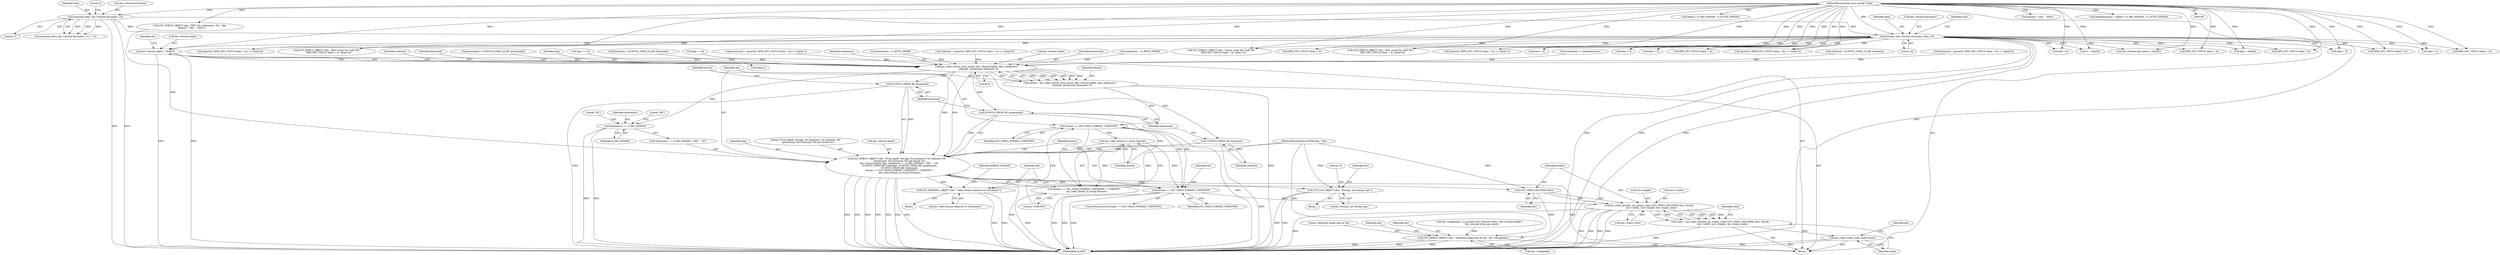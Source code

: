 digraph "0_gstreamer_4cb1bcf1422bbcd79c0f683edb7ee85e3f7a31fe_0@pointer" {
"1000184" [label="(Call,dec->format.depth = data[1])"];
"1000153" [label="(Call,memcpy (dec->format.descriptor, data, 16))"];
"1000141" [label="(Call,memcmp (data, dec->format.descriptor, 13))"];
"1000112" [label="(MethodParameterIn,const guint8 * data)"];
"1000387" [label="(Call,gst_video_format_from_masks (dec->format.depth, bpp, endianness,\n      redmask, greenmask, bluemask, 0))"];
"1000385" [label="(Call,format = gst_video_format_from_masks (dec->format.depth, bpp, endianness,\n      redmask, greenmask, bluemask, 0))"];
"1000421" [label="(Call,format == GST_VIDEO_FORMAT_UNKNOWN)"];
"1000425" [label="(Call,gst_video_format_to_string (format))"];
"1000399" [label="(Call,GST_DEBUG_OBJECT (dec, \"From depth: %d bpp: %u endianess: %s redmask: %X \"\n      \"greenmask: %X bluemask: %X got format %s\",\n      dec->format.depth, bpp, endianness == G_BIG_ENDIAN ? \"BE\" : \"LE\",\n      GUINT32_FROM_BE (redmask), GUINT32_FROM_BE (greenmask),\n      GUINT32_FROM_BE (bluemask),\n      format == GST_VIDEO_FORMAT_UNKNOWN ? \"UNKOWN\" :\n      gst_video_format_to_string (format)))"];
"1000432" [label="(Call,GST_WARNING_OBJECT (dec, \"Video format unknown to GStreamer\"))"];
"1000446" [label="(Call,GST_LOG_OBJECT (dec, \"Parsing, not setting caps\"))"];
"1000454" [label="(Call,GST_VIDEO_DECODER (dec))"];
"1000453" [label="(Call,gst_video_decoder_set_output_state (GST_VIDEO_DECODER (dec), format,\n      rect->width, rect->height, dec->input_state))"];
"1000451" [label="(Call,state = gst_video_decoder_set_output_state (GST_VIDEO_DECODER (dec), format,\n      rect->width, rect->height, dec->input_state))"];
"1000466" [label="(Call,gst_video_codec_state_unref (state))"];
"1000494" [label="(Call,GST_DEBUG_OBJECT (dec, \"Allocated image data at %p\", dec->imagedata))"];
"1000420" [label="(Call,format == GST_VIDEO_FORMAT_UNKNOWN ? \"UNKOWN\" :\n      gst_video_format_to_string (format))"];
"1000428" [label="(Call,format == GST_VIDEO_FORMAT_UNKNOWN)"];
"1000409" [label="(Call,endianness == G_BIG_ENDIAN)"];
"1000414" [label="(Call,GUINT32_FROM_BE (redmask))"];
"1000416" [label="(Call,GUINT32_FROM_BE (greenmask))"];
"1000418" [label="(Call,GUINT32_FROM_BE (bluemask))"];
"1000457" [label="(Call,rect->width)"];
"1000142" [label="(Identifier,data)"];
"1000287" [label="(Call,RFB_GET_UINT16 (data + 6))"];
"1000148" [label="(Literal,13)"];
"1000316" [label="(Call,GST_DEBUG_OBJECT (dec, \"Green: mask %d, shift %d\",\n      RFB_GET_UINT16 (data + 6), data[11]))"];
"1000185" [label="(Call,dec->format.depth)"];
"1000351" [label="(Call,endianness = G_BYTE_ORDER)"];
"1000369" [label="(Call,endianness != dataendianness)"];
"1000429" [label="(Identifier,format)"];
"1000110" [label="(MethodParameterIn,GstVMncDec * dec)"];
"1000387" [label="(Call,gst_video_format_from_masks (dec->format.depth, bpp, endianness,\n      redmask, greenmask, bluemask, 0))"];
"1000373" [label="(Call,redmask = GUINT32_SWAP_LE_BE (redmask))"];
"1000294" [label="(Call,bluemask = (guint32) (RFB_GET_UINT16 (data + 8)) << data[12])"];
"1000320" [label="(Call,data + 6)"];
"1000395" [label="(Identifier,redmask)"];
"1000422" [label="(Identifier,format)"];
"1000413" [label="(Literal,\"LE\")"];
"1000397" [label="(Identifier,bluemask)"];
"1000463" [label="(Call,dec->input_state)"];
"1000497" [label="(Call,dec->imagedata)"];
"1000377" [label="(Call,greenmask = GUINT32_SWAP_LE_BE (greenmask))"];
"1000284" [label="(Call,(guint32) (RFB_GET_UINT16 (data + 6)) << data[11])"];
"1000410" [label="(Identifier,endianness)"];
"1000276" [label="(Call,data + 4)"];
"1000272" [label="(Call,(guint32) (RFB_GET_UINT16 (data + 4)) << data[10])"];
"1000425" [label="(Call,gst_video_format_to_string (format))"];
"1000204" [label="(Call,data[2] ? G_BIG_ENDIAN : G_LITTLE_ENDIAN)"];
"1000329" [label="(Call,RFB_GET_UINT16 (data + 8))"];
"1000386" [label="(Identifier,format)"];
"1000385" [label="(Call,format = gst_video_format_from_masks (dec->format.depth, bpp, endianness,\n      redmask, greenmask, bluemask, 0))"];
"1000420" [label="(Call,format == GST_VIDEO_FORMAT_UNKNOWN ? \"UNKOWN\" :\n      gst_video_format_to_string (format))"];
"1000407" [label="(Identifier,bpp)"];
"1000423" [label="(Identifier,GST_VIDEO_FORMAT_UNKNOWN)"];
"1000300" [label="(Call,data + 8)"];
"1000154" [label="(Call,dec->format.descriptor)"];
"1000447" [label="(Identifier,dec)"];
"1000336" [label="(Call,GST_DEBUG_OBJECT (dec, \"BPP: %d. endianness: %s\", bpp,\n      data[2] ? \"big\" : \"little\"))"];
"1000190" [label="(Call,data[1])"];
"1000467" [label="(Identifier,state)"];
"1000193" [label="(Call,dec->format.big_endian = data[2])"];
"1000401" [label="(Literal,\"From depth: %d bpp: %u endianess: %s redmask: %X \"\n      \"greenmask: %X bluemask: %X got format %s\")"];
"1000451" [label="(Call,state = gst_video_decoder_set_output_state (GST_VIDEO_DECODER (dec), format,\n      rect->width, rect->height, dec->input_state))"];
"1000466" [label="(Call,gst_video_codec_state_unref (state))"];
"1000296" [label="(Call,(guint32) (RFB_GET_UINT16 (data + 8)) << data[12])"];
"1000496" [label="(Literal,\"Allocated image data at %p\")"];
"1000432" [label="(Call,GST_WARNING_OBJECT (dec, \"Video format unknown to GStreamer\"))"];
"1000433" [label="(Identifier,dec)"];
"1000299" [label="(Call,RFB_GET_UINT16 (data + 8))"];
"1000288" [label="(Call,data + 6)"];
"1000153" [label="(Call,memcpy (dec->format.descriptor, data, 16))"];
"1000494" [label="(Call,GST_DEBUG_OBJECT (dec, \"Allocated image data at %p\", dec->imagedata))"];
"1000160" [label="(Literal,16)"];
"1000326" [label="(Call,GST_DEBUG_OBJECT (dec, \"Blue: mask %d, shift %d\",\n      RFB_GET_UINT16 (data + 8), data[12]))"];
"1000165" [label="(Identifier,rect)"];
"1000456" [label="(Identifier,format)"];
"1000393" [label="(Identifier,bpp)"];
"1000431" [label="(Block,)"];
"1000400" [label="(Identifier,dec)"];
"1000417" [label="(Identifier,greenmask)"];
"1000430" [label="(Identifier,GST_VIDEO_FORMAT_UNKNOWN)"];
"1000415" [label="(Identifier,redmask)"];
"1000306" [label="(Call,GST_DEBUG_OBJECT (dec, \"Red: mask %d, shift %d\",\n      RFB_GET_UINT16 (data + 4), data[10]))"];
"1000414" [label="(Call,GUINT32_FROM_BE (redmask))"];
"1000416" [label="(Call,GUINT32_FROM_BE (greenmask))"];
"1000330" [label="(Call,data + 8)"];
"1000402" [label="(Call,dec->format.depth)"];
"1000446" [label="(Call,GST_LOG_OBJECT (dec, \"Parsing, not setting caps\"))"];
"1000503" [label="(Identifier,dec)"];
"1000159" [label="(Identifier,data)"];
"1000140" [label="(Call,memcmp (data, dec->format.descriptor, 13) == 0)"];
"1000408" [label="(Call,endianness == G_BIG_ENDIAN ? \"BE\" : \"LE\")"];
"1000427" [label="(ControlStructure,if (format == GST_VIDEO_FORMAT_UNKNOWN))"];
"1000454" [label="(Call,GST_VIDEO_DECODER (dec))"];
"1000411" [label="(Identifier,G_BIG_ENDIAN)"];
"1000439" [label="(Identifier,dec)"];
"1000424" [label="(Literal,\"UNKOWN\")"];
"1000470" [label="(Identifier,dec)"];
"1000436" [label="(Identifier,ERROR_INVALID)"];
"1000356" [label="(Call,bpp == 16)"];
"1000381" [label="(Call,bluemask = GUINT32_SWAP_LE_BE (bluemask))"];
"1000412" [label="(Literal,\"BE\")"];
"1000455" [label="(Identifier,dec)"];
"1000115" [label="(Block,)"];
"1000319" [label="(Call,RFB_GET_UINT16 (data + 6))"];
"1000495" [label="(Identifier,dec)"];
"1000445" [label="(Block,)"];
"1000347" [label="(Call,bpp == 8)"];
"1000210" [label="(Call,tc = data[3])"];
"1000519" [label="(MethodReturn,RET)"];
"1000421" [label="(Call,format == GST_VIDEO_FORMAT_UNKNOWN)"];
"1000434" [label="(Literal,\"Video format unknown to GStreamer\")"];
"1000282" [label="(Call,greenmask = (guint32) (RFB_GET_UINT16 (data + 6)) << data[11])"];
"1000399" [label="(Call,GST_DEBUG_OBJECT (dec, \"From depth: %d bpp: %u endianess: %s redmask: %X \"\n      \"greenmask: %X bluemask: %X got format %s\",\n      dec->format.depth, bpp, endianness == G_BIG_ENDIAN ? \"BE\" : \"LE\",\n      GUINT32_FROM_BE (redmask), GUINT32_FROM_BE (greenmask),\n      GUINT32_FROM_BE (bluemask),\n      format == GST_VIDEO_FORMAT_UNKNOWN ? \"UNKOWN\" :\n      gst_video_format_to_string (format)))"];
"1000448" [label="(Literal,\"Parsing, not setting caps\")"];
"1000309" [label="(Call,RFB_GET_UINT16 (data + 4))"];
"1000450" [label="(Literal,16)"];
"1000112" [label="(MethodParameterIn,const guint8 * data)"];
"1000340" [label="(Call,data[2] ? \"big\" : \"little\")"];
"1000275" [label="(Call,RFB_GET_UINT16 (data + 4))"];
"1000149" [label="(Literal,0)"];
"1000196" [label="(Identifier,dec)"];
"1000426" [label="(Identifier,format)"];
"1000179" [label="(Call,bpp = data[0])"];
"1000394" [label="(Identifier,endianness)"];
"1000409" [label="(Call,endianness == G_BIG_ENDIAN)"];
"1000398" [label="(Literal,0)"];
"1000360" [label="(Call,endianness = G_BYTE_ORDER)"];
"1000472" [label="(Call,dec->imagedata = g_malloc0 (dec->format.width * dec->format.height *\n       dec->format.bytes_per_pixel))"];
"1000453" [label="(Call,gst_video_decoder_set_output_state (GST_VIDEO_DECODER (dec), format,\n      rect->width, rect->height, dec->input_state))"];
"1000270" [label="(Call,redmask = (guint32) (RFB_GET_UINT16 (data + 4)) << data[10])"];
"1000419" [label="(Identifier,bluemask)"];
"1000202" [label="(Call,dataendianness = data[2] ? G_BIG_ENDIAN : G_LITTLE_ENDIAN)"];
"1000452" [label="(Identifier,state)"];
"1000388" [label="(Call,dec->format.depth)"];
"1000143" [label="(Call,dec->format.descriptor)"];
"1000396" [label="(Identifier,greenmask)"];
"1000428" [label="(Call,format == GST_VIDEO_FORMAT_UNKNOWN)"];
"1000460" [label="(Call,rect->height)"];
"1000141" [label="(Call,memcmp (data, dec->format.descriptor, 13))"];
"1000310" [label="(Call,data + 4)"];
"1000184" [label="(Call,dec->format.depth = data[1])"];
"1000418" [label="(Call,GUINT32_FROM_BE (bluemask))"];
"1000184" -> "1000115"  [label="AST: "];
"1000184" -> "1000190"  [label="CFG: "];
"1000185" -> "1000184"  [label="AST: "];
"1000190" -> "1000184"  [label="AST: "];
"1000196" -> "1000184"  [label="CFG: "];
"1000184" -> "1000519"  [label="DDG: "];
"1000184" -> "1000519"  [label="DDG: "];
"1000153" -> "1000184"  [label="DDG: "];
"1000112" -> "1000184"  [label="DDG: "];
"1000184" -> "1000387"  [label="DDG: "];
"1000153" -> "1000115"  [label="AST: "];
"1000153" -> "1000160"  [label="CFG: "];
"1000154" -> "1000153"  [label="AST: "];
"1000159" -> "1000153"  [label="AST: "];
"1000160" -> "1000153"  [label="AST: "];
"1000165" -> "1000153"  [label="CFG: "];
"1000153" -> "1000519"  [label="DDG: "];
"1000153" -> "1000519"  [label="DDG: "];
"1000153" -> "1000519"  [label="DDG: "];
"1000141" -> "1000153"  [label="DDG: "];
"1000141" -> "1000153"  [label="DDG: "];
"1000112" -> "1000153"  [label="DDG: "];
"1000153" -> "1000179"  [label="DDG: "];
"1000153" -> "1000193"  [label="DDG: "];
"1000153" -> "1000210"  [label="DDG: "];
"1000153" -> "1000275"  [label="DDG: "];
"1000153" -> "1000276"  [label="DDG: "];
"1000153" -> "1000272"  [label="DDG: "];
"1000153" -> "1000287"  [label="DDG: "];
"1000153" -> "1000288"  [label="DDG: "];
"1000153" -> "1000284"  [label="DDG: "];
"1000153" -> "1000299"  [label="DDG: "];
"1000153" -> "1000300"  [label="DDG: "];
"1000153" -> "1000296"  [label="DDG: "];
"1000153" -> "1000309"  [label="DDG: "];
"1000153" -> "1000310"  [label="DDG: "];
"1000153" -> "1000306"  [label="DDG: "];
"1000153" -> "1000319"  [label="DDG: "];
"1000153" -> "1000320"  [label="DDG: "];
"1000153" -> "1000316"  [label="DDG: "];
"1000153" -> "1000329"  [label="DDG: "];
"1000153" -> "1000330"  [label="DDG: "];
"1000153" -> "1000326"  [label="DDG: "];
"1000141" -> "1000140"  [label="AST: "];
"1000141" -> "1000148"  [label="CFG: "];
"1000142" -> "1000141"  [label="AST: "];
"1000143" -> "1000141"  [label="AST: "];
"1000148" -> "1000141"  [label="AST: "];
"1000149" -> "1000141"  [label="CFG: "];
"1000141" -> "1000519"  [label="DDG: "];
"1000141" -> "1000519"  [label="DDG: "];
"1000141" -> "1000140"  [label="DDG: "];
"1000141" -> "1000140"  [label="DDG: "];
"1000141" -> "1000140"  [label="DDG: "];
"1000112" -> "1000141"  [label="DDG: "];
"1000112" -> "1000109"  [label="AST: "];
"1000112" -> "1000519"  [label="DDG: "];
"1000112" -> "1000179"  [label="DDG: "];
"1000112" -> "1000193"  [label="DDG: "];
"1000112" -> "1000202"  [label="DDG: "];
"1000112" -> "1000204"  [label="DDG: "];
"1000112" -> "1000210"  [label="DDG: "];
"1000112" -> "1000275"  [label="DDG: "];
"1000112" -> "1000276"  [label="DDG: "];
"1000112" -> "1000272"  [label="DDG: "];
"1000112" -> "1000287"  [label="DDG: "];
"1000112" -> "1000288"  [label="DDG: "];
"1000112" -> "1000284"  [label="DDG: "];
"1000112" -> "1000299"  [label="DDG: "];
"1000112" -> "1000300"  [label="DDG: "];
"1000112" -> "1000296"  [label="DDG: "];
"1000112" -> "1000309"  [label="DDG: "];
"1000112" -> "1000310"  [label="DDG: "];
"1000112" -> "1000306"  [label="DDG: "];
"1000112" -> "1000319"  [label="DDG: "];
"1000112" -> "1000320"  [label="DDG: "];
"1000112" -> "1000316"  [label="DDG: "];
"1000112" -> "1000329"  [label="DDG: "];
"1000112" -> "1000330"  [label="DDG: "];
"1000112" -> "1000326"  [label="DDG: "];
"1000112" -> "1000336"  [label="DDG: "];
"1000112" -> "1000340"  [label="DDG: "];
"1000387" -> "1000385"  [label="AST: "];
"1000387" -> "1000398"  [label="CFG: "];
"1000388" -> "1000387"  [label="AST: "];
"1000393" -> "1000387"  [label="AST: "];
"1000394" -> "1000387"  [label="AST: "];
"1000395" -> "1000387"  [label="AST: "];
"1000396" -> "1000387"  [label="AST: "];
"1000397" -> "1000387"  [label="AST: "];
"1000398" -> "1000387"  [label="AST: "];
"1000385" -> "1000387"  [label="CFG: "];
"1000387" -> "1000385"  [label="DDG: "];
"1000387" -> "1000385"  [label="DDG: "];
"1000387" -> "1000385"  [label="DDG: "];
"1000387" -> "1000385"  [label="DDG: "];
"1000387" -> "1000385"  [label="DDG: "];
"1000387" -> "1000385"  [label="DDG: "];
"1000387" -> "1000385"  [label="DDG: "];
"1000356" -> "1000387"  [label="DDG: "];
"1000347" -> "1000387"  [label="DDG: "];
"1000360" -> "1000387"  [label="DDG: "];
"1000369" -> "1000387"  [label="DDG: "];
"1000351" -> "1000387"  [label="DDG: "];
"1000373" -> "1000387"  [label="DDG: "];
"1000270" -> "1000387"  [label="DDG: "];
"1000377" -> "1000387"  [label="DDG: "];
"1000282" -> "1000387"  [label="DDG: "];
"1000294" -> "1000387"  [label="DDG: "];
"1000381" -> "1000387"  [label="DDG: "];
"1000387" -> "1000399"  [label="DDG: "];
"1000387" -> "1000399"  [label="DDG: "];
"1000387" -> "1000409"  [label="DDG: "];
"1000387" -> "1000414"  [label="DDG: "];
"1000387" -> "1000416"  [label="DDG: "];
"1000387" -> "1000418"  [label="DDG: "];
"1000385" -> "1000115"  [label="AST: "];
"1000386" -> "1000385"  [label="AST: "];
"1000400" -> "1000385"  [label="CFG: "];
"1000385" -> "1000519"  [label="DDG: "];
"1000385" -> "1000421"  [label="DDG: "];
"1000421" -> "1000420"  [label="AST: "];
"1000421" -> "1000423"  [label="CFG: "];
"1000422" -> "1000421"  [label="AST: "];
"1000423" -> "1000421"  [label="AST: "];
"1000424" -> "1000421"  [label="CFG: "];
"1000426" -> "1000421"  [label="CFG: "];
"1000421" -> "1000425"  [label="DDG: "];
"1000421" -> "1000428"  [label="DDG: "];
"1000421" -> "1000428"  [label="DDG: "];
"1000425" -> "1000420"  [label="AST: "];
"1000425" -> "1000426"  [label="CFG: "];
"1000426" -> "1000425"  [label="AST: "];
"1000420" -> "1000425"  [label="CFG: "];
"1000425" -> "1000399"  [label="DDG: "];
"1000425" -> "1000420"  [label="DDG: "];
"1000425" -> "1000428"  [label="DDG: "];
"1000399" -> "1000115"  [label="AST: "];
"1000399" -> "1000420"  [label="CFG: "];
"1000400" -> "1000399"  [label="AST: "];
"1000401" -> "1000399"  [label="AST: "];
"1000402" -> "1000399"  [label="AST: "];
"1000407" -> "1000399"  [label="AST: "];
"1000408" -> "1000399"  [label="AST: "];
"1000414" -> "1000399"  [label="AST: "];
"1000416" -> "1000399"  [label="AST: "];
"1000418" -> "1000399"  [label="AST: "];
"1000420" -> "1000399"  [label="AST: "];
"1000429" -> "1000399"  [label="CFG: "];
"1000399" -> "1000519"  [label="DDG: "];
"1000399" -> "1000519"  [label="DDG: "];
"1000399" -> "1000519"  [label="DDG: "];
"1000399" -> "1000519"  [label="DDG: "];
"1000399" -> "1000519"  [label="DDG: "];
"1000399" -> "1000519"  [label="DDG: "];
"1000399" -> "1000519"  [label="DDG: "];
"1000399" -> "1000519"  [label="DDG: "];
"1000336" -> "1000399"  [label="DDG: "];
"1000110" -> "1000399"  [label="DDG: "];
"1000414" -> "1000399"  [label="DDG: "];
"1000416" -> "1000399"  [label="DDG: "];
"1000418" -> "1000399"  [label="DDG: "];
"1000399" -> "1000432"  [label="DDG: "];
"1000399" -> "1000446"  [label="DDG: "];
"1000399" -> "1000454"  [label="DDG: "];
"1000432" -> "1000431"  [label="AST: "];
"1000432" -> "1000434"  [label="CFG: "];
"1000433" -> "1000432"  [label="AST: "];
"1000434" -> "1000432"  [label="AST: "];
"1000436" -> "1000432"  [label="CFG: "];
"1000432" -> "1000519"  [label="DDG: "];
"1000432" -> "1000519"  [label="DDG: "];
"1000110" -> "1000432"  [label="DDG: "];
"1000446" -> "1000445"  [label="AST: "];
"1000446" -> "1000448"  [label="CFG: "];
"1000447" -> "1000446"  [label="AST: "];
"1000448" -> "1000446"  [label="AST: "];
"1000450" -> "1000446"  [label="CFG: "];
"1000446" -> "1000519"  [label="DDG: "];
"1000446" -> "1000519"  [label="DDG: "];
"1000110" -> "1000446"  [label="DDG: "];
"1000454" -> "1000453"  [label="AST: "];
"1000454" -> "1000455"  [label="CFG: "];
"1000455" -> "1000454"  [label="AST: "];
"1000456" -> "1000454"  [label="CFG: "];
"1000454" -> "1000453"  [label="DDG: "];
"1000110" -> "1000454"  [label="DDG: "];
"1000454" -> "1000494"  [label="DDG: "];
"1000453" -> "1000451"  [label="AST: "];
"1000453" -> "1000463"  [label="CFG: "];
"1000456" -> "1000453"  [label="AST: "];
"1000457" -> "1000453"  [label="AST: "];
"1000460" -> "1000453"  [label="AST: "];
"1000463" -> "1000453"  [label="AST: "];
"1000451" -> "1000453"  [label="CFG: "];
"1000453" -> "1000519"  [label="DDG: "];
"1000453" -> "1000519"  [label="DDG: "];
"1000453" -> "1000519"  [label="DDG: "];
"1000453" -> "1000519"  [label="DDG: "];
"1000453" -> "1000519"  [label="DDG: "];
"1000453" -> "1000451"  [label="DDG: "];
"1000453" -> "1000451"  [label="DDG: "];
"1000453" -> "1000451"  [label="DDG: "];
"1000453" -> "1000451"  [label="DDG: "];
"1000453" -> "1000451"  [label="DDG: "];
"1000428" -> "1000453"  [label="DDG: "];
"1000451" -> "1000115"  [label="AST: "];
"1000452" -> "1000451"  [label="AST: "];
"1000467" -> "1000451"  [label="CFG: "];
"1000451" -> "1000519"  [label="DDG: "];
"1000451" -> "1000466"  [label="DDG: "];
"1000466" -> "1000115"  [label="AST: "];
"1000466" -> "1000467"  [label="CFG: "];
"1000467" -> "1000466"  [label="AST: "];
"1000470" -> "1000466"  [label="CFG: "];
"1000466" -> "1000519"  [label="DDG: "];
"1000466" -> "1000519"  [label="DDG: "];
"1000494" -> "1000115"  [label="AST: "];
"1000494" -> "1000497"  [label="CFG: "];
"1000495" -> "1000494"  [label="AST: "];
"1000496" -> "1000494"  [label="AST: "];
"1000497" -> "1000494"  [label="AST: "];
"1000503" -> "1000494"  [label="CFG: "];
"1000494" -> "1000519"  [label="DDG: "];
"1000494" -> "1000519"  [label="DDG: "];
"1000494" -> "1000519"  [label="DDG: "];
"1000110" -> "1000494"  [label="DDG: "];
"1000472" -> "1000494"  [label="DDG: "];
"1000420" -> "1000424"  [label="CFG: "];
"1000424" -> "1000420"  [label="AST: "];
"1000420" -> "1000519"  [label="DDG: "];
"1000428" -> "1000427"  [label="AST: "];
"1000428" -> "1000430"  [label="CFG: "];
"1000429" -> "1000428"  [label="AST: "];
"1000430" -> "1000428"  [label="AST: "];
"1000433" -> "1000428"  [label="CFG: "];
"1000439" -> "1000428"  [label="CFG: "];
"1000428" -> "1000519"  [label="DDG: "];
"1000428" -> "1000519"  [label="DDG: "];
"1000428" -> "1000519"  [label="DDG: "];
"1000409" -> "1000408"  [label="AST: "];
"1000409" -> "1000411"  [label="CFG: "];
"1000410" -> "1000409"  [label="AST: "];
"1000411" -> "1000409"  [label="AST: "];
"1000412" -> "1000409"  [label="CFG: "];
"1000413" -> "1000409"  [label="CFG: "];
"1000409" -> "1000519"  [label="DDG: "];
"1000409" -> "1000519"  [label="DDG: "];
"1000414" -> "1000415"  [label="CFG: "];
"1000415" -> "1000414"  [label="AST: "];
"1000417" -> "1000414"  [label="CFG: "];
"1000414" -> "1000519"  [label="DDG: "];
"1000416" -> "1000417"  [label="CFG: "];
"1000417" -> "1000416"  [label="AST: "];
"1000419" -> "1000416"  [label="CFG: "];
"1000416" -> "1000519"  [label="DDG: "];
"1000418" -> "1000419"  [label="CFG: "];
"1000419" -> "1000418"  [label="AST: "];
"1000422" -> "1000418"  [label="CFG: "];
"1000418" -> "1000519"  [label="DDG: "];
}

